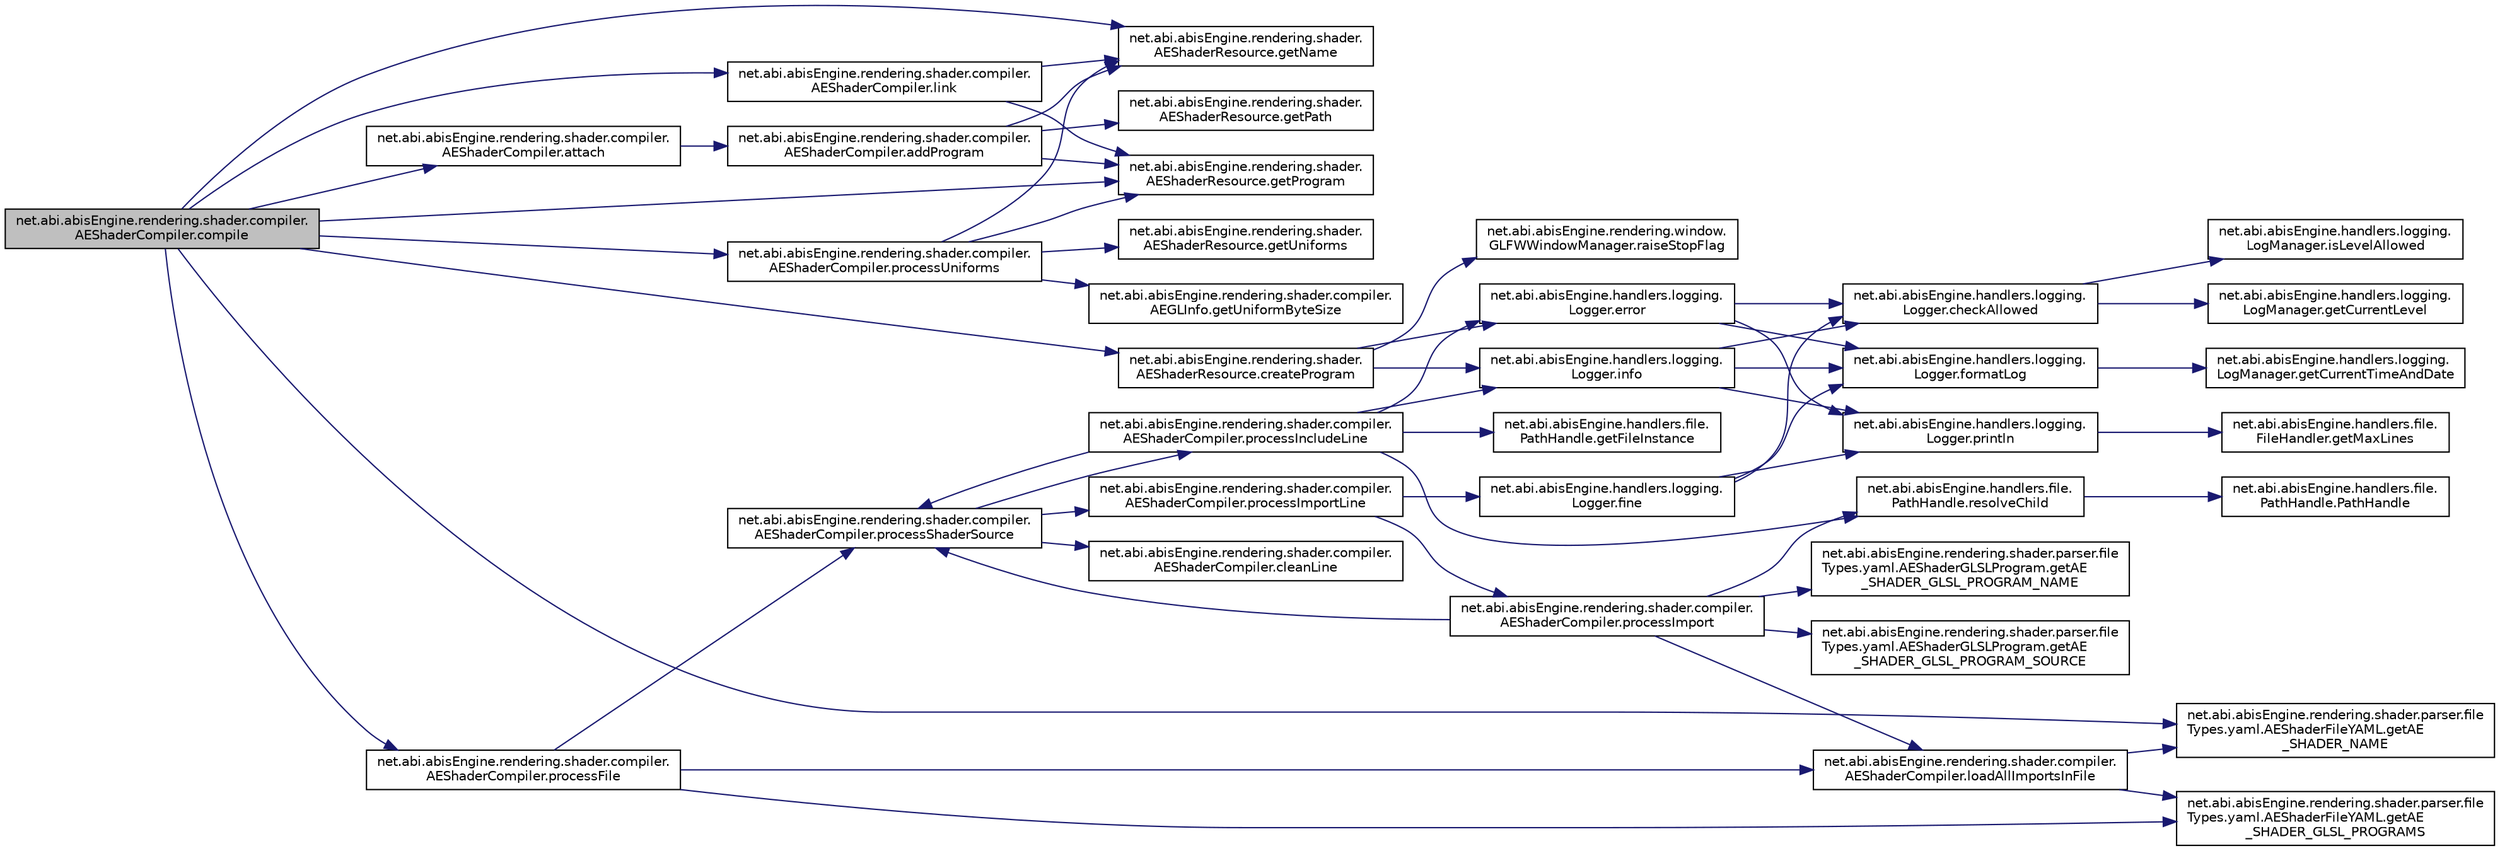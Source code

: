 digraph "net.abi.abisEngine.rendering.shader.compiler.AEShaderCompiler.compile"
{
 // LATEX_PDF_SIZE
  edge [fontname="Helvetica",fontsize="10",labelfontname="Helvetica",labelfontsize="10"];
  node [fontname="Helvetica",fontsize="10",shape=record];
  rankdir="LR";
  Node1 [label="net.abi.abisEngine.rendering.shader.compiler.\lAEShaderCompiler.compile",height=0.2,width=0.4,color="black", fillcolor="grey75", style="filled", fontcolor="black",tooltip=" "];
  Node1 -> Node2 [color="midnightblue",fontsize="10",style="solid",fontname="Helvetica"];
  Node2 [label="net.abi.abisEngine.rendering.shader.compiler.\lAEShaderCompiler.attach",height=0.2,width=0.4,color="black", fillcolor="white", style="filled",URL="$dc/de0/classnet_1_1abi_1_1abis_engine_1_1rendering_1_1shader_1_1compiler_1_1_a_e_shader_compiler.html#a204dea4c730703a4f9f26483db7f1bf3",tooltip=" "];
  Node2 -> Node3 [color="midnightblue",fontsize="10",style="solid",fontname="Helvetica"];
  Node3 [label="net.abi.abisEngine.rendering.shader.compiler.\lAEShaderCompiler.addProgram",height=0.2,width=0.4,color="black", fillcolor="white", style="filled",URL="$dc/de0/classnet_1_1abi_1_1abis_engine_1_1rendering_1_1shader_1_1compiler_1_1_a_e_shader_compiler.html#a16e2dd38ebb72a1e0f1ede9abdb4147a",tooltip=" "];
  Node3 -> Node4 [color="midnightblue",fontsize="10",style="solid",fontname="Helvetica"];
  Node4 [label="net.abi.abisEngine.rendering.shader.\lAEShaderResource.getName",height=0.2,width=0.4,color="black", fillcolor="white", style="filled",URL="$d8/d4f/classnet_1_1abi_1_1abis_engine_1_1rendering_1_1shader_1_1_a_e_shader_resource.html#a20e6477b30872755576f11fe0f9fbdd8",tooltip=" "];
  Node3 -> Node5 [color="midnightblue",fontsize="10",style="solid",fontname="Helvetica"];
  Node5 [label="net.abi.abisEngine.rendering.shader.\lAEShaderResource.getPath",height=0.2,width=0.4,color="black", fillcolor="white", style="filled",URL="$d8/d4f/classnet_1_1abi_1_1abis_engine_1_1rendering_1_1shader_1_1_a_e_shader_resource.html#a96ba948c3995e005042258d391548ee3",tooltip=" "];
  Node3 -> Node6 [color="midnightblue",fontsize="10",style="solid",fontname="Helvetica"];
  Node6 [label="net.abi.abisEngine.rendering.shader.\lAEShaderResource.getProgram",height=0.2,width=0.4,color="black", fillcolor="white", style="filled",URL="$d8/d4f/classnet_1_1abi_1_1abis_engine_1_1rendering_1_1shader_1_1_a_e_shader_resource.html#a6ab3e815a4a278a208db5e6dbed50666",tooltip=" "];
  Node1 -> Node7 [color="midnightblue",fontsize="10",style="solid",fontname="Helvetica"];
  Node7 [label="net.abi.abisEngine.rendering.shader.\lAEShaderResource.createProgram",height=0.2,width=0.4,color="black", fillcolor="white", style="filled",URL="$d8/d4f/classnet_1_1abi_1_1abis_engine_1_1rendering_1_1shader_1_1_a_e_shader_resource.html#a0e0d022a4b4b5eb34dfe358045e43b64",tooltip=" "];
  Node7 -> Node8 [color="midnightblue",fontsize="10",style="solid",fontname="Helvetica"];
  Node8 [label="net.abi.abisEngine.handlers.logging.\lLogger.error",height=0.2,width=0.4,color="black", fillcolor="white", style="filled",URL="$d1/d70/classnet_1_1abi_1_1abis_engine_1_1handlers_1_1logging_1_1_logger.html#a727393246670340903256caee1911ee8",tooltip=" "];
  Node8 -> Node9 [color="midnightblue",fontsize="10",style="solid",fontname="Helvetica"];
  Node9 [label="net.abi.abisEngine.handlers.logging.\lLogger.checkAllowed",height=0.2,width=0.4,color="black", fillcolor="white", style="filled",URL="$d1/d70/classnet_1_1abi_1_1abis_engine_1_1handlers_1_1logging_1_1_logger.html#a13b7504675f442f02ae706a156d7cc13",tooltip=" "];
  Node9 -> Node10 [color="midnightblue",fontsize="10",style="solid",fontname="Helvetica"];
  Node10 [label="net.abi.abisEngine.handlers.logging.\lLogManager.getCurrentLevel",height=0.2,width=0.4,color="black", fillcolor="white", style="filled",URL="$da/d1a/classnet_1_1abi_1_1abis_engine_1_1handlers_1_1logging_1_1_log_manager.html#aefd2b12f57fa489b76386bc1a595cd24",tooltip=" "];
  Node9 -> Node11 [color="midnightblue",fontsize="10",style="solid",fontname="Helvetica"];
  Node11 [label="net.abi.abisEngine.handlers.logging.\lLogManager.isLevelAllowed",height=0.2,width=0.4,color="black", fillcolor="white", style="filled",URL="$da/d1a/classnet_1_1abi_1_1abis_engine_1_1handlers_1_1logging_1_1_log_manager.html#a374085310fb87ec9d7aa8fedbd7bdf5f",tooltip=" "];
  Node8 -> Node12 [color="midnightblue",fontsize="10",style="solid",fontname="Helvetica"];
  Node12 [label="net.abi.abisEngine.handlers.logging.\lLogger.formatLog",height=0.2,width=0.4,color="black", fillcolor="white", style="filled",URL="$d1/d70/classnet_1_1abi_1_1abis_engine_1_1handlers_1_1logging_1_1_logger.html#a751b93e83d31f2234d948985a8472c3c",tooltip=" "];
  Node12 -> Node13 [color="midnightblue",fontsize="10",style="solid",fontname="Helvetica"];
  Node13 [label="net.abi.abisEngine.handlers.logging.\lLogManager.getCurrentTimeAndDate",height=0.2,width=0.4,color="black", fillcolor="white", style="filled",URL="$da/d1a/classnet_1_1abi_1_1abis_engine_1_1handlers_1_1logging_1_1_log_manager.html#ad4e72d19a4ef8512439ccd41da205c78",tooltip=" "];
  Node8 -> Node14 [color="midnightblue",fontsize="10",style="solid",fontname="Helvetica"];
  Node14 [label="net.abi.abisEngine.handlers.logging.\lLogger.println",height=0.2,width=0.4,color="black", fillcolor="white", style="filled",URL="$d1/d70/classnet_1_1abi_1_1abis_engine_1_1handlers_1_1logging_1_1_logger.html#ad25894ef47ad269a6e56b327c5e5c3cf",tooltip=" "];
  Node14 -> Node15 [color="midnightblue",fontsize="10",style="solid",fontname="Helvetica"];
  Node15 [label="net.abi.abisEngine.handlers.file.\lFileHandler.getMaxLines",height=0.2,width=0.4,color="black", fillcolor="white", style="filled",URL="$d4/d32/classnet_1_1abi_1_1abis_engine_1_1handlers_1_1file_1_1_file_handler.html#aa4eaca3163774bc59be7b3709cece75e",tooltip=" "];
  Node7 -> Node16 [color="midnightblue",fontsize="10",style="solid",fontname="Helvetica"];
  Node16 [label="net.abi.abisEngine.handlers.logging.\lLogger.info",height=0.2,width=0.4,color="black", fillcolor="white", style="filled",URL="$d1/d70/classnet_1_1abi_1_1abis_engine_1_1handlers_1_1logging_1_1_logger.html#a0e4cf20d52e54cb9d8b36fc07a5df35e",tooltip=" "];
  Node16 -> Node9 [color="midnightblue",fontsize="10",style="solid",fontname="Helvetica"];
  Node16 -> Node12 [color="midnightblue",fontsize="10",style="solid",fontname="Helvetica"];
  Node16 -> Node14 [color="midnightblue",fontsize="10",style="solid",fontname="Helvetica"];
  Node7 -> Node17 [color="midnightblue",fontsize="10",style="solid",fontname="Helvetica"];
  Node17 [label="net.abi.abisEngine.rendering.window.\lGLFWWindowManager.raiseStopFlag",height=0.2,width=0.4,color="black", fillcolor="white", style="filled",URL="$d0/d74/classnet_1_1abi_1_1abis_engine_1_1rendering_1_1window_1_1_g_l_f_w_window_manager.html#a0475b3a5ee2c485d9234a7254c0d9606",tooltip=" "];
  Node1 -> Node18 [color="midnightblue",fontsize="10",style="solid",fontname="Helvetica"];
  Node18 [label="net.abi.abisEngine.rendering.shader.parser.file\lTypes.yaml.AEShaderFileYAML.getAE\l_SHADER_NAME",height=0.2,width=0.4,color="black", fillcolor="white", style="filled",URL="$d9/def/classnet_1_1abi_1_1abis_engine_1_1rendering_1_1shader_1_1parser_1_1file_types_1_1yaml_1_1_a_e_shader_file_y_a_m_l.html#a57a2e426ad4dbec88cd4d567de88a640",tooltip=" "];
  Node1 -> Node4 [color="midnightblue",fontsize="10",style="solid",fontname="Helvetica"];
  Node1 -> Node6 [color="midnightblue",fontsize="10",style="solid",fontname="Helvetica"];
  Node1 -> Node19 [color="midnightblue",fontsize="10",style="solid",fontname="Helvetica"];
  Node19 [label="net.abi.abisEngine.rendering.shader.compiler.\lAEShaderCompiler.link",height=0.2,width=0.4,color="black", fillcolor="white", style="filled",URL="$dc/de0/classnet_1_1abi_1_1abis_engine_1_1rendering_1_1shader_1_1compiler_1_1_a_e_shader_compiler.html#a1df8432f55940c61a87aef51e0b06824",tooltip=" "];
  Node19 -> Node4 [color="midnightblue",fontsize="10",style="solid",fontname="Helvetica"];
  Node19 -> Node6 [color="midnightblue",fontsize="10",style="solid",fontname="Helvetica"];
  Node1 -> Node20 [color="midnightblue",fontsize="10",style="solid",fontname="Helvetica"];
  Node20 [label="net.abi.abisEngine.rendering.shader.compiler.\lAEShaderCompiler.processFile",height=0.2,width=0.4,color="black", fillcolor="white", style="filled",URL="$dc/de0/classnet_1_1abi_1_1abis_engine_1_1rendering_1_1shader_1_1compiler_1_1_a_e_shader_compiler.html#a4bccfad779b543047010d293a175b625",tooltip=" "];
  Node20 -> Node21 [color="midnightblue",fontsize="10",style="solid",fontname="Helvetica"];
  Node21 [label="net.abi.abisEngine.rendering.shader.parser.file\lTypes.yaml.AEShaderFileYAML.getAE\l_SHADER_GLSL_PROGRAMS",height=0.2,width=0.4,color="black", fillcolor="white", style="filled",URL="$d9/def/classnet_1_1abi_1_1abis_engine_1_1rendering_1_1shader_1_1parser_1_1file_types_1_1yaml_1_1_a_e_shader_file_y_a_m_l.html#a58ea0cb6fa6f980b80fe40744744d5aa",tooltip=" "];
  Node20 -> Node22 [color="midnightblue",fontsize="10",style="solid",fontname="Helvetica"];
  Node22 [label="net.abi.abisEngine.rendering.shader.compiler.\lAEShaderCompiler.loadAllImportsInFile",height=0.2,width=0.4,color="black", fillcolor="white", style="filled",URL="$dc/de0/classnet_1_1abi_1_1abis_engine_1_1rendering_1_1shader_1_1compiler_1_1_a_e_shader_compiler.html#a16907319eef9e6fa2c7b843d5b59bc57",tooltip=" "];
  Node22 -> Node21 [color="midnightblue",fontsize="10",style="solid",fontname="Helvetica"];
  Node22 -> Node18 [color="midnightblue",fontsize="10",style="solid",fontname="Helvetica"];
  Node20 -> Node23 [color="midnightblue",fontsize="10",style="solid",fontname="Helvetica"];
  Node23 [label="net.abi.abisEngine.rendering.shader.compiler.\lAEShaderCompiler.processShaderSource",height=0.2,width=0.4,color="black", fillcolor="white", style="filled",URL="$dc/de0/classnet_1_1abi_1_1abis_engine_1_1rendering_1_1shader_1_1compiler_1_1_a_e_shader_compiler.html#acffbdd0e75d3f656f439ac18b59b24fc",tooltip=" "];
  Node23 -> Node24 [color="midnightblue",fontsize="10",style="solid",fontname="Helvetica"];
  Node24 [label="net.abi.abisEngine.rendering.shader.compiler.\lAEShaderCompiler.cleanLine",height=0.2,width=0.4,color="black", fillcolor="white", style="filled",URL="$dc/de0/classnet_1_1abi_1_1abis_engine_1_1rendering_1_1shader_1_1compiler_1_1_a_e_shader_compiler.html#a4048e86a38afdff121a2088299dd73c5",tooltip=" "];
  Node23 -> Node25 [color="midnightblue",fontsize="10",style="solid",fontname="Helvetica"];
  Node25 [label="net.abi.abisEngine.rendering.shader.compiler.\lAEShaderCompiler.processImportLine",height=0.2,width=0.4,color="black", fillcolor="white", style="filled",URL="$dc/de0/classnet_1_1abi_1_1abis_engine_1_1rendering_1_1shader_1_1compiler_1_1_a_e_shader_compiler.html#a270b2ec047a7330806c103ab7057ad49",tooltip=" "];
  Node25 -> Node26 [color="midnightblue",fontsize="10",style="solid",fontname="Helvetica"];
  Node26 [label="net.abi.abisEngine.handlers.logging.\lLogger.fine",height=0.2,width=0.4,color="black", fillcolor="white", style="filled",URL="$d1/d70/classnet_1_1abi_1_1abis_engine_1_1handlers_1_1logging_1_1_logger.html#a73101768618b48dc0ec41d4fb5497ff2",tooltip=" "];
  Node26 -> Node9 [color="midnightblue",fontsize="10",style="solid",fontname="Helvetica"];
  Node26 -> Node12 [color="midnightblue",fontsize="10",style="solid",fontname="Helvetica"];
  Node26 -> Node14 [color="midnightblue",fontsize="10",style="solid",fontname="Helvetica"];
  Node25 -> Node27 [color="midnightblue",fontsize="10",style="solid",fontname="Helvetica"];
  Node27 [label="net.abi.abisEngine.rendering.shader.compiler.\lAEShaderCompiler.processImport",height=0.2,width=0.4,color="black", fillcolor="white", style="filled",URL="$dc/de0/classnet_1_1abi_1_1abis_engine_1_1rendering_1_1shader_1_1compiler_1_1_a_e_shader_compiler.html#a5413fee5460f541f296c009592d011ba",tooltip=" "];
  Node27 -> Node28 [color="midnightblue",fontsize="10",style="solid",fontname="Helvetica"];
  Node28 [label="net.abi.abisEngine.rendering.shader.parser.file\lTypes.yaml.AEShaderGLSLProgram.getAE\l_SHADER_GLSL_PROGRAM_NAME",height=0.2,width=0.4,color="black", fillcolor="white", style="filled",URL="$dd/d03/classnet_1_1abi_1_1abis_engine_1_1rendering_1_1shader_1_1parser_1_1file_types_1_1yaml_1_1_a_e_shader_g_l_s_l_program.html#a5f318dd738d6798c3906f2d4c56c51e4",tooltip=" "];
  Node27 -> Node29 [color="midnightblue",fontsize="10",style="solid",fontname="Helvetica"];
  Node29 [label="net.abi.abisEngine.rendering.shader.parser.file\lTypes.yaml.AEShaderGLSLProgram.getAE\l_SHADER_GLSL_PROGRAM_SOURCE",height=0.2,width=0.4,color="black", fillcolor="white", style="filled",URL="$dd/d03/classnet_1_1abi_1_1abis_engine_1_1rendering_1_1shader_1_1parser_1_1file_types_1_1yaml_1_1_a_e_shader_g_l_s_l_program.html#a9725b350433360e49b1c41552b5d695d",tooltip=" "];
  Node27 -> Node22 [color="midnightblue",fontsize="10",style="solid",fontname="Helvetica"];
  Node27 -> Node23 [color="midnightblue",fontsize="10",style="solid",fontname="Helvetica"];
  Node27 -> Node30 [color="midnightblue",fontsize="10",style="solid",fontname="Helvetica"];
  Node30 [label="net.abi.abisEngine.handlers.file.\lPathHandle.resolveChild",height=0.2,width=0.4,color="black", fillcolor="white", style="filled",URL="$d6/d9e/classnet_1_1abi_1_1abis_engine_1_1handlers_1_1file_1_1_path_handle.html#aeaff1c078b9ab7872db28f62e97ca13a",tooltip=" "];
  Node30 -> Node31 [color="midnightblue",fontsize="10",style="solid",fontname="Helvetica"];
  Node31 [label="net.abi.abisEngine.handlers.file.\lPathHandle.PathHandle",height=0.2,width=0.4,color="black", fillcolor="white", style="filled",URL="$d6/d9e/classnet_1_1abi_1_1abis_engine_1_1handlers_1_1file_1_1_path_handle.html#a019e23f85b75aadb23e9e54230abf821",tooltip=" "];
  Node23 -> Node32 [color="midnightblue",fontsize="10",style="solid",fontname="Helvetica"];
  Node32 [label="net.abi.abisEngine.rendering.shader.compiler.\lAEShaderCompiler.processIncludeLine",height=0.2,width=0.4,color="black", fillcolor="white", style="filled",URL="$dc/de0/classnet_1_1abi_1_1abis_engine_1_1rendering_1_1shader_1_1compiler_1_1_a_e_shader_compiler.html#a44dba8de33e991aeae09ee407a389b52",tooltip=" "];
  Node32 -> Node8 [color="midnightblue",fontsize="10",style="solid",fontname="Helvetica"];
  Node32 -> Node33 [color="midnightblue",fontsize="10",style="solid",fontname="Helvetica"];
  Node33 [label="net.abi.abisEngine.handlers.file.\lPathHandle.getFileInstance",height=0.2,width=0.4,color="black", fillcolor="white", style="filled",URL="$d6/d9e/classnet_1_1abi_1_1abis_engine_1_1handlers_1_1file_1_1_path_handle.html#a1c92ac96b53ef7a18c6787d3284d4add",tooltip=" "];
  Node32 -> Node16 [color="midnightblue",fontsize="10",style="solid",fontname="Helvetica"];
  Node32 -> Node23 [color="midnightblue",fontsize="10",style="solid",fontname="Helvetica"];
  Node32 -> Node30 [color="midnightblue",fontsize="10",style="solid",fontname="Helvetica"];
  Node1 -> Node34 [color="midnightblue",fontsize="10",style="solid",fontname="Helvetica"];
  Node34 [label="net.abi.abisEngine.rendering.shader.compiler.\lAEShaderCompiler.processUniforms",height=0.2,width=0.4,color="black", fillcolor="white", style="filled",URL="$dc/de0/classnet_1_1abi_1_1abis_engine_1_1rendering_1_1shader_1_1compiler_1_1_a_e_shader_compiler.html#ae7e6a30041dc52e722833bf49336db06",tooltip=" "];
  Node34 -> Node4 [color="midnightblue",fontsize="10",style="solid",fontname="Helvetica"];
  Node34 -> Node6 [color="midnightblue",fontsize="10",style="solid",fontname="Helvetica"];
  Node34 -> Node35 [color="midnightblue",fontsize="10",style="solid",fontname="Helvetica"];
  Node35 [label="net.abi.abisEngine.rendering.shader.compiler.\lAEGLInfo.getUniformByteSize",height=0.2,width=0.4,color="black", fillcolor="white", style="filled",URL="$d3/d7c/classnet_1_1abi_1_1abis_engine_1_1rendering_1_1shader_1_1compiler_1_1_a_e_g_l_info.html#a3bd3cd63bfcbb6c190722ee9e5e15185",tooltip=" "];
  Node34 -> Node36 [color="midnightblue",fontsize="10",style="solid",fontname="Helvetica"];
  Node36 [label="net.abi.abisEngine.rendering.shader.\lAEShaderResource.getUniforms",height=0.2,width=0.4,color="black", fillcolor="white", style="filled",URL="$d8/d4f/classnet_1_1abi_1_1abis_engine_1_1rendering_1_1shader_1_1_a_e_shader_resource.html#ab32bc20c9e59c922b7e1065a7d89fb07",tooltip=" "];
}

